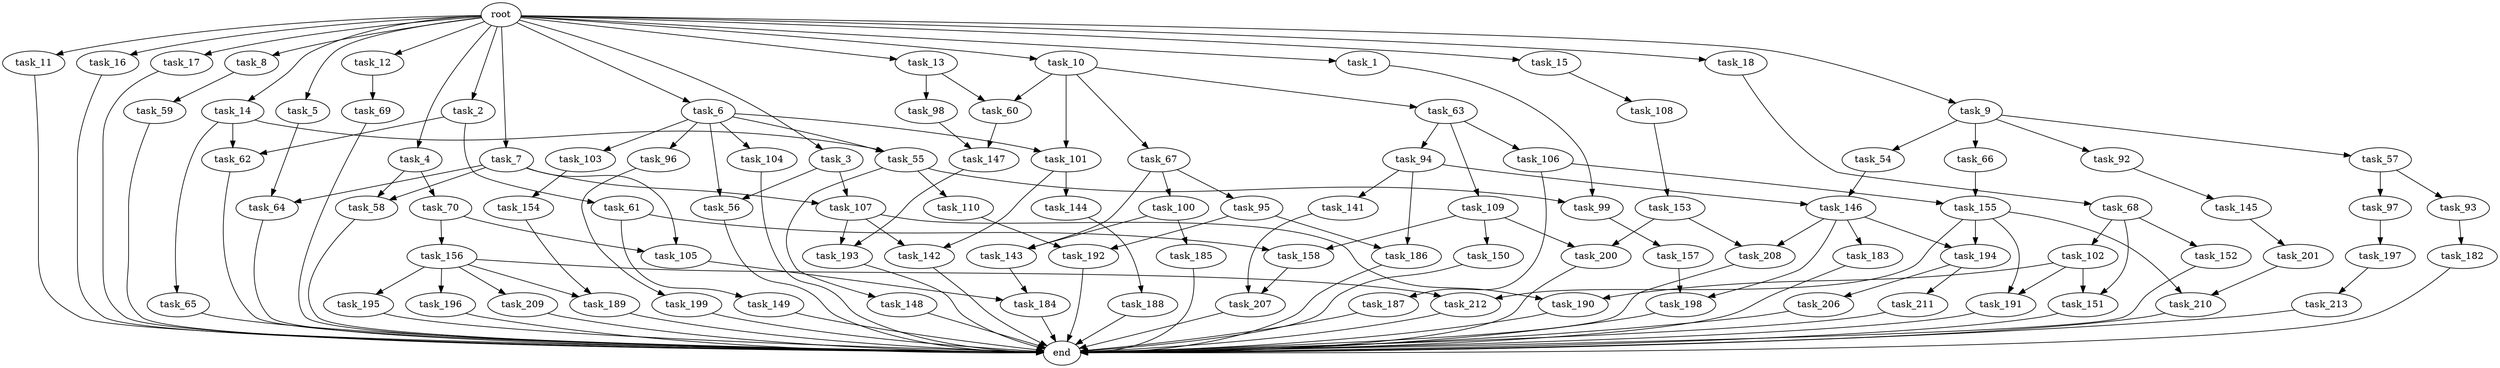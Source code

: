 digraph G {
  root [size="0.000000"];
  task_1 [size="10.240000"];
  task_2 [size="10.240000"];
  task_3 [size="10.240000"];
  task_4 [size="10.240000"];
  task_5 [size="10.240000"];
  task_6 [size="10.240000"];
  task_7 [size="10.240000"];
  task_8 [size="10.240000"];
  task_9 [size="10.240000"];
  task_10 [size="10.240000"];
  task_11 [size="10.240000"];
  task_12 [size="10.240000"];
  task_13 [size="10.240000"];
  task_14 [size="10.240000"];
  task_15 [size="10.240000"];
  task_16 [size="10.240000"];
  task_17 [size="10.240000"];
  task_18 [size="10.240000"];
  task_54 [size="6957847019.520000"];
  task_55 [size="4982162063.360000"];
  task_56 [size="11166914969.600000"];
  task_57 [size="6957847019.520000"];
  task_58 [size="7301444403.200000"];
  task_59 [size="3092376453.120000"];
  task_60 [size="2491081031.680000"];
  task_61 [size="2147483648.000000"];
  task_62 [size="2920577761.280000"];
  task_63 [size="343597383.680000"];
  task_64 [size="5841155522.560000"];
  task_65 [size="773094113.280000"];
  task_66 [size="6957847019.520000"];
  task_67 [size="343597383.680000"];
  task_68 [size="773094113.280000"];
  task_69 [size="8589934592.000000"];
  task_70 [size="6957847019.520000"];
  task_92 [size="6957847019.520000"];
  task_93 [size="6957847019.520000"];
  task_94 [size="5497558138.880000"];
  task_95 [size="5497558138.880000"];
  task_96 [size="4209067950.080000"];
  task_97 [size="6957847019.520000"];
  task_98 [size="2147483648.000000"];
  task_99 [size="5841155522.560000"];
  task_100 [size="5497558138.880000"];
  task_101 [size="4552665333.760000"];
  task_102 [size="8589934592.000000"];
  task_103 [size="4209067950.080000"];
  task_104 [size="4209067950.080000"];
  task_105 [size="1717986918.400000"];
  task_106 [size="5497558138.880000"];
  task_107 [size="7301444403.200000"];
  task_108 [size="8589934592.000000"];
  task_109 [size="5497558138.880000"];
  task_110 [size="343597383.680000"];
  task_141 [size="6957847019.520000"];
  task_142 [size="12799002542.080000"];
  task_143 [size="9706626088.960001"];
  task_144 [size="8589934592.000000"];
  task_145 [size="6957847019.520000"];
  task_146 [size="7301444403.200000"];
  task_147 [size="15547781611.520000"];
  task_148 [size="343597383.680000"];
  task_149 [size="3092376453.120000"];
  task_150 [size="343597383.680000"];
  task_151 [size="17179869184.000000"];
  task_152 [size="8589934592.000000"];
  task_153 [size="5497558138.880000"];
  task_154 [size="4209067950.080000"];
  task_155 [size="1717986918.400000"];
  task_156 [size="1374389534.720000"];
  task_157 [size="343597383.680000"];
  task_158 [size="3435973836.800000"];
  task_182 [size="773094113.280000"];
  task_183 [size="3092376453.120000"];
  task_184 [size="5841155522.560000"];
  task_185 [size="4209067950.080000"];
  task_186 [size="15547781611.520000"];
  task_187 [size="343597383.680000"];
  task_188 [size="3092376453.120000"];
  task_189 [size="4552665333.760000"];
  task_190 [size="12799002542.080000"];
  task_191 [size="15547781611.520000"];
  task_192 [size="8933531975.680000"];
  task_193 [size="11166914969.600000"];
  task_194 [size="10050223472.639999"];
  task_195 [size="4209067950.080000"];
  task_196 [size="4209067950.080000"];
  task_197 [size="2147483648.000000"];
  task_198 [size="3435973836.800000"];
  task_199 [size="773094113.280000"];
  task_200 [size="2491081031.680000"];
  task_201 [size="2147483648.000000"];
  task_206 [size="2147483648.000000"];
  task_207 [size="12799002542.080000"];
  task_208 [size="5239860101.120000"];
  task_209 [size="4209067950.080000"];
  task_210 [size="13915694039.040001"];
  task_211 [size="2147483648.000000"];
  task_212 [size="11166914969.600000"];
  task_213 [size="8589934592.000000"];
  end [size="0.000000"];

  root -> task_1 [size="1.000000"];
  root -> task_2 [size="1.000000"];
  root -> task_3 [size="1.000000"];
  root -> task_4 [size="1.000000"];
  root -> task_5 [size="1.000000"];
  root -> task_6 [size="1.000000"];
  root -> task_7 [size="1.000000"];
  root -> task_8 [size="1.000000"];
  root -> task_9 [size="1.000000"];
  root -> task_10 [size="1.000000"];
  root -> task_11 [size="1.000000"];
  root -> task_12 [size="1.000000"];
  root -> task_13 [size="1.000000"];
  root -> task_14 [size="1.000000"];
  root -> task_15 [size="1.000000"];
  root -> task_16 [size="1.000000"];
  root -> task_17 [size="1.000000"];
  root -> task_18 [size="1.000000"];
  task_1 -> task_99 [size="536870912.000000"];
  task_2 -> task_61 [size="209715200.000000"];
  task_2 -> task_62 [size="209715200.000000"];
  task_3 -> task_56 [size="679477248.000000"];
  task_3 -> task_107 [size="679477248.000000"];
  task_4 -> task_58 [size="679477248.000000"];
  task_4 -> task_70 [size="679477248.000000"];
  task_5 -> task_64 [size="536870912.000000"];
  task_6 -> task_55 [size="411041792.000000"];
  task_6 -> task_56 [size="411041792.000000"];
  task_6 -> task_96 [size="411041792.000000"];
  task_6 -> task_101 [size="411041792.000000"];
  task_6 -> task_103 [size="411041792.000000"];
  task_6 -> task_104 [size="411041792.000000"];
  task_7 -> task_58 [size="33554432.000000"];
  task_7 -> task_64 [size="33554432.000000"];
  task_7 -> task_105 [size="33554432.000000"];
  task_7 -> task_107 [size="33554432.000000"];
  task_8 -> task_59 [size="301989888.000000"];
  task_9 -> task_54 [size="679477248.000000"];
  task_9 -> task_57 [size="679477248.000000"];
  task_9 -> task_66 [size="679477248.000000"];
  task_9 -> task_92 [size="679477248.000000"];
  task_10 -> task_60 [size="33554432.000000"];
  task_10 -> task_63 [size="33554432.000000"];
  task_10 -> task_67 [size="33554432.000000"];
  task_10 -> task_101 [size="33554432.000000"];
  task_11 -> end [size="1.000000"];
  task_12 -> task_69 [size="838860800.000000"];
  task_13 -> task_60 [size="209715200.000000"];
  task_13 -> task_98 [size="209715200.000000"];
  task_14 -> task_55 [size="75497472.000000"];
  task_14 -> task_62 [size="75497472.000000"];
  task_14 -> task_65 [size="75497472.000000"];
  task_15 -> task_108 [size="838860800.000000"];
  task_16 -> end [size="1.000000"];
  task_17 -> end [size="1.000000"];
  task_18 -> task_68 [size="75497472.000000"];
  task_54 -> task_146 [size="33554432.000000"];
  task_55 -> task_99 [size="33554432.000000"];
  task_55 -> task_110 [size="33554432.000000"];
  task_55 -> task_148 [size="33554432.000000"];
  task_56 -> end [size="1.000000"];
  task_57 -> task_93 [size="679477248.000000"];
  task_57 -> task_97 [size="679477248.000000"];
  task_58 -> end [size="1.000000"];
  task_59 -> end [size="1.000000"];
  task_60 -> task_147 [size="838860800.000000"];
  task_61 -> task_149 [size="301989888.000000"];
  task_61 -> task_158 [size="301989888.000000"];
  task_62 -> end [size="1.000000"];
  task_63 -> task_94 [size="536870912.000000"];
  task_63 -> task_106 [size="536870912.000000"];
  task_63 -> task_109 [size="536870912.000000"];
  task_64 -> end [size="1.000000"];
  task_65 -> end [size="1.000000"];
  task_66 -> task_155 [size="134217728.000000"];
  task_67 -> task_95 [size="536870912.000000"];
  task_67 -> task_100 [size="536870912.000000"];
  task_67 -> task_143 [size="536870912.000000"];
  task_68 -> task_102 [size="838860800.000000"];
  task_68 -> task_151 [size="838860800.000000"];
  task_68 -> task_152 [size="838860800.000000"];
  task_69 -> end [size="1.000000"];
  task_70 -> task_105 [size="134217728.000000"];
  task_70 -> task_156 [size="134217728.000000"];
  task_92 -> task_145 [size="679477248.000000"];
  task_93 -> task_182 [size="75497472.000000"];
  task_94 -> task_141 [size="679477248.000000"];
  task_94 -> task_146 [size="679477248.000000"];
  task_94 -> task_186 [size="679477248.000000"];
  task_95 -> task_186 [size="838860800.000000"];
  task_95 -> task_192 [size="838860800.000000"];
  task_96 -> task_199 [size="75497472.000000"];
  task_97 -> task_197 [size="209715200.000000"];
  task_98 -> task_147 [size="679477248.000000"];
  task_99 -> task_157 [size="33554432.000000"];
  task_100 -> task_143 [size="411041792.000000"];
  task_100 -> task_185 [size="411041792.000000"];
  task_101 -> task_142 [size="838860800.000000"];
  task_101 -> task_144 [size="838860800.000000"];
  task_102 -> task_151 [size="838860800.000000"];
  task_102 -> task_190 [size="838860800.000000"];
  task_102 -> task_191 [size="838860800.000000"];
  task_103 -> task_154 [size="411041792.000000"];
  task_104 -> end [size="1.000000"];
  task_105 -> task_184 [size="536870912.000000"];
  task_106 -> task_155 [size="33554432.000000"];
  task_106 -> task_187 [size="33554432.000000"];
  task_107 -> task_142 [size="411041792.000000"];
  task_107 -> task_190 [size="411041792.000000"];
  task_107 -> task_193 [size="411041792.000000"];
  task_108 -> task_153 [size="536870912.000000"];
  task_109 -> task_150 [size="33554432.000000"];
  task_109 -> task_158 [size="33554432.000000"];
  task_109 -> task_200 [size="33554432.000000"];
  task_110 -> task_192 [size="33554432.000000"];
  task_141 -> task_207 [size="411041792.000000"];
  task_142 -> end [size="1.000000"];
  task_143 -> task_184 [size="33554432.000000"];
  task_144 -> task_188 [size="301989888.000000"];
  task_145 -> task_201 [size="209715200.000000"];
  task_146 -> task_183 [size="301989888.000000"];
  task_146 -> task_194 [size="301989888.000000"];
  task_146 -> task_198 [size="301989888.000000"];
  task_146 -> task_208 [size="301989888.000000"];
  task_147 -> task_193 [size="679477248.000000"];
  task_148 -> end [size="1.000000"];
  task_149 -> end [size="1.000000"];
  task_150 -> end [size="1.000000"];
  task_151 -> end [size="1.000000"];
  task_152 -> end [size="1.000000"];
  task_153 -> task_200 [size="209715200.000000"];
  task_153 -> task_208 [size="209715200.000000"];
  task_154 -> task_189 [size="33554432.000000"];
  task_155 -> task_191 [size="679477248.000000"];
  task_155 -> task_194 [size="679477248.000000"];
  task_155 -> task_210 [size="679477248.000000"];
  task_155 -> task_212 [size="679477248.000000"];
  task_156 -> task_189 [size="411041792.000000"];
  task_156 -> task_195 [size="411041792.000000"];
  task_156 -> task_196 [size="411041792.000000"];
  task_156 -> task_209 [size="411041792.000000"];
  task_156 -> task_212 [size="411041792.000000"];
  task_157 -> task_198 [size="33554432.000000"];
  task_158 -> task_207 [size="838860800.000000"];
  task_182 -> end [size="1.000000"];
  task_183 -> end [size="1.000000"];
  task_184 -> end [size="1.000000"];
  task_185 -> end [size="1.000000"];
  task_186 -> end [size="1.000000"];
  task_187 -> end [size="1.000000"];
  task_188 -> end [size="1.000000"];
  task_189 -> end [size="1.000000"];
  task_190 -> end [size="1.000000"];
  task_191 -> end [size="1.000000"];
  task_192 -> end [size="1.000000"];
  task_193 -> end [size="1.000000"];
  task_194 -> task_206 [size="209715200.000000"];
  task_194 -> task_211 [size="209715200.000000"];
  task_195 -> end [size="1.000000"];
  task_196 -> end [size="1.000000"];
  task_197 -> task_213 [size="838860800.000000"];
  task_198 -> end [size="1.000000"];
  task_199 -> end [size="1.000000"];
  task_200 -> end [size="1.000000"];
  task_201 -> task_210 [size="679477248.000000"];
  task_206 -> end [size="1.000000"];
  task_207 -> end [size="1.000000"];
  task_208 -> end [size="1.000000"];
  task_209 -> end [size="1.000000"];
  task_210 -> end [size="1.000000"];
  task_211 -> end [size="1.000000"];
  task_212 -> end [size="1.000000"];
  task_213 -> end [size="1.000000"];
}
